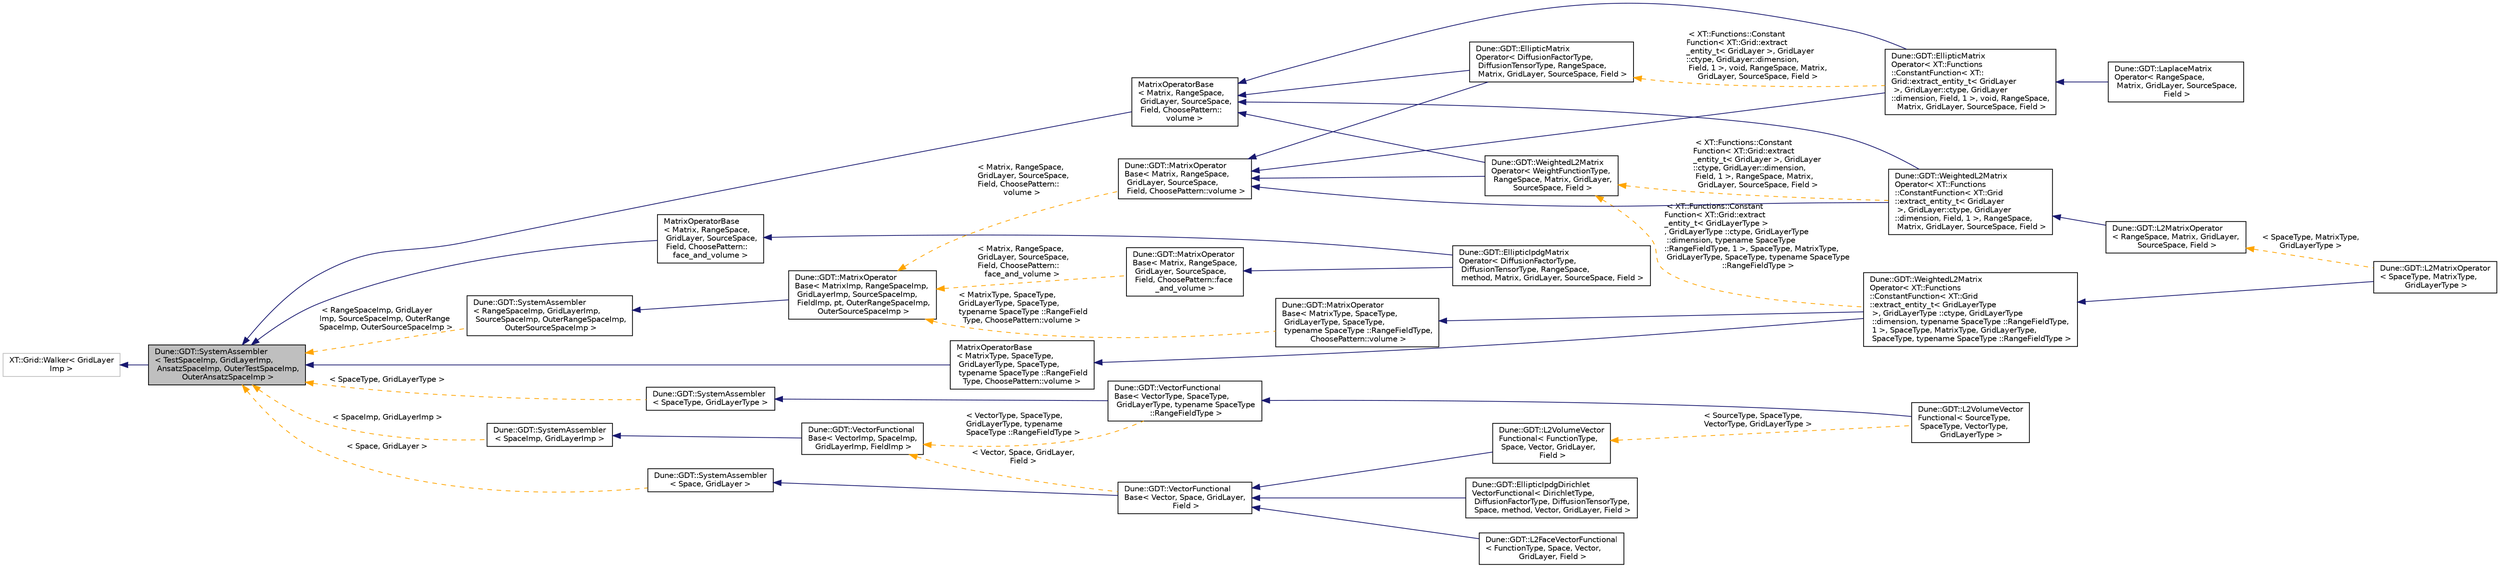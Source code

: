 digraph "Dune::GDT::SystemAssembler&lt; TestSpaceImp, GridLayerImp, AnsatzSpaceImp, OuterTestSpaceImp, OuterAnsatzSpaceImp &gt;"
{
  edge [fontname="Helvetica",fontsize="10",labelfontname="Helvetica",labelfontsize="10"];
  node [fontname="Helvetica",fontsize="10",shape=record];
  rankdir="LR";
  Node0 [label="Dune::GDT::SystemAssembler\l\< TestSpaceImp, GridLayerImp,\l AnsatzSpaceImp, OuterTestSpaceImp,\l OuterAnsatzSpaceImp \>",height=0.2,width=0.4,color="black", fillcolor="grey75", style="filled", fontcolor="black"];
  Node1 -> Node0 [dir="back",color="midnightblue",fontsize="10",style="solid",fontname="Helvetica"];
  Node1 [label="XT::Grid::Walker\< GridLayer\lImp \>",height=0.2,width=0.4,color="grey75", fillcolor="white", style="filled"];
  Node0 -> Node2 [dir="back",color="midnightblue",fontsize="10",style="solid",fontname="Helvetica"];
  Node2 [label="MatrixOperatorBase\l\< Matrix, RangeSpace,\l GridLayer, SourceSpace,\l Field, ChoosePattern::\lface_and_volume \>",height=0.2,width=0.4,color="black", fillcolor="white", style="filled",URL="$a01747.html"];
  Node2 -> Node3 [dir="back",color="midnightblue",fontsize="10",style="solid",fontname="Helvetica"];
  Node3 [label="Dune::GDT::EllipticIpdgMatrix\lOperator\< DiffusionFactorType,\l DiffusionTensorType, RangeSpace,\l method, Matrix, GridLayer, SourceSpace, Field \>",height=0.2,width=0.4,color="black", fillcolor="white", style="filled",URL="$a01795.html"];
  Node0 -> Node4 [dir="back",color="midnightblue",fontsize="10",style="solid",fontname="Helvetica"];
  Node4 [label="MatrixOperatorBase\l\< Matrix, RangeSpace,\l GridLayer, SourceSpace,\l Field, ChoosePattern::\lvolume \>",height=0.2,width=0.4,color="black", fillcolor="white", style="filled",URL="$a01747.html"];
  Node4 -> Node5 [dir="back",color="midnightblue",fontsize="10",style="solid",fontname="Helvetica"];
  Node5 [label="Dune::GDT::EllipticMatrix\lOperator\< DiffusionFactorType,\l DiffusionTensorType, RangeSpace,\l Matrix, GridLayer, SourceSpace, Field \>",height=0.2,width=0.4,color="black", fillcolor="white", style="filled",URL="$a01803.html"];
  Node5 -> Node6 [dir="back",color="orange",fontsize="10",style="dashed",label=" \< XT::Functions::Constant\lFunction\< XT::Grid::extract\l_entity_t\< GridLayer \>, GridLayer\l::ctype, GridLayer::dimension,\l Field, 1 \>, void, RangeSpace, Matrix,\l GridLayer, SourceSpace, Field \>" ,fontname="Helvetica"];
  Node6 [label="Dune::GDT::EllipticMatrix\lOperator\< XT::Functions\l::ConstantFunction\< XT::\lGrid::extract_entity_t\< GridLayer\l \>, GridLayer::ctype, GridLayer\l::dimension, Field, 1 \>, void, RangeSpace,\l Matrix, GridLayer, SourceSpace, Field \>",height=0.2,width=0.4,color="black", fillcolor="white", style="filled",URL="$a01803.html"];
  Node6 -> Node7 [dir="back",color="midnightblue",fontsize="10",style="solid",fontname="Helvetica"];
  Node7 [label="Dune::GDT::LaplaceMatrix\lOperator\< RangeSpace,\l Matrix, GridLayer, SourceSpace,\l Field \>",height=0.2,width=0.4,color="black", fillcolor="white", style="filled",URL="$a02159.html"];
  Node4 -> Node8 [dir="back",color="midnightblue",fontsize="10",style="solid",fontname="Helvetica"];
  Node8 [label="Dune::GDT::WeightedL2Matrix\lOperator\< WeightFunctionType,\l RangeSpace, Matrix, GridLayer,\l SourceSpace, Field \>",height=0.2,width=0.4,color="black", fillcolor="white", style="filled",URL="$a02187.html"];
  Node8 -> Node9 [dir="back",color="orange",fontsize="10",style="dashed",label=" \< XT::Functions::Constant\lFunction\< XT::Grid::extract\l_entity_t\< GridLayerType \>\l, GridLayerType ::ctype, GridLayerType\l ::dimension, typename SpaceType \l::RangeFieldType, 1 \>, SpaceType, MatrixType,\l GridLayerType, SpaceType, typename SpaceType\l ::RangeFieldType \>" ,fontname="Helvetica"];
  Node9 [label="Dune::GDT::WeightedL2Matrix\lOperator\< XT::Functions\l::ConstantFunction\< XT::Grid\l::extract_entity_t\< GridLayerType\l \>, GridLayerType ::ctype, GridLayerType\l ::dimension, typename SpaceType ::RangeFieldType,\l 1 \>, SpaceType, MatrixType, GridLayerType,\l SpaceType, typename SpaceType ::RangeFieldType \>",height=0.2,width=0.4,color="black", fillcolor="white", style="filled",URL="$a02187.html"];
  Node9 -> Node10 [dir="back",color="midnightblue",fontsize="10",style="solid",fontname="Helvetica"];
  Node10 [label="Dune::GDT::L2MatrixOperator\l\< SpaceType, MatrixType,\l GridLayerType \>",height=0.2,width=0.4,color="black", fillcolor="white", style="filled",URL="$a02135.html"];
  Node8 -> Node11 [dir="back",color="orange",fontsize="10",style="dashed",label=" \< XT::Functions::Constant\lFunction\< XT::Grid::extract\l_entity_t\< GridLayer \>, GridLayer\l::ctype, GridLayer::dimension,\l Field, 1 \>, RangeSpace, Matrix,\l GridLayer, SourceSpace, Field \>" ,fontname="Helvetica"];
  Node11 [label="Dune::GDT::WeightedL2Matrix\lOperator\< XT::Functions\l::ConstantFunction\< XT::Grid\l::extract_entity_t\< GridLayer\l \>, GridLayer::ctype, GridLayer\l::dimension, Field, 1 \>, RangeSpace,\l Matrix, GridLayer, SourceSpace, Field \>",height=0.2,width=0.4,color="black", fillcolor="white", style="filled",URL="$a02187.html"];
  Node11 -> Node12 [dir="back",color="midnightblue",fontsize="10",style="solid",fontname="Helvetica"];
  Node12 [label="Dune::GDT::L2MatrixOperator\l\< RangeSpace, Matrix, GridLayer,\l SourceSpace, Field \>",height=0.2,width=0.4,color="black", fillcolor="white", style="filled",URL="$a02135.html"];
  Node12 -> Node10 [dir="back",color="orange",fontsize="10",style="dashed",label=" \< SpaceType, MatrixType,\l GridLayerType \>" ,fontname="Helvetica"];
  Node4 -> Node6 [dir="back",color="midnightblue",fontsize="10",style="solid",fontname="Helvetica"];
  Node4 -> Node11 [dir="back",color="midnightblue",fontsize="10",style="solid",fontname="Helvetica"];
  Node0 -> Node13 [dir="back",color="midnightblue",fontsize="10",style="solid",fontname="Helvetica"];
  Node13 [label="MatrixOperatorBase\l\< MatrixType, SpaceType,\l GridLayerType, SpaceType,\l typename SpaceType ::RangeField\lType, ChoosePattern::volume \>",height=0.2,width=0.4,color="black", fillcolor="white", style="filled",URL="$a01747.html"];
  Node13 -> Node9 [dir="back",color="midnightblue",fontsize="10",style="solid",fontname="Helvetica"];
  Node0 -> Node14 [dir="back",color="orange",fontsize="10",style="dashed",label=" \< RangeSpaceImp, GridLayer\lImp, SourceSpaceImp, OuterRange\lSpaceImp, OuterSourceSpaceImp \>" ,fontname="Helvetica"];
  Node14 [label="Dune::GDT::SystemAssembler\l\< RangeSpaceImp, GridLayerImp,\l SourceSpaceImp, OuterRangeSpaceImp,\l OuterSourceSpaceImp \>",height=0.2,width=0.4,color="black", fillcolor="white", style="filled",URL="$a00835.html"];
  Node14 -> Node15 [dir="back",color="midnightblue",fontsize="10",style="solid",fontname="Helvetica"];
  Node15 [label="Dune::GDT::MatrixOperator\lBase\< MatrixImp, RangeSpaceImp,\l GridLayerImp, SourceSpaceImp,\l FieldImp, pt, OuterRangeSpaceImp,\l OuterSourceSpaceImp \>",height=0.2,width=0.4,color="black", fillcolor="white", style="filled",URL="$a01747.html"];
  Node15 -> Node16 [dir="back",color="orange",fontsize="10",style="dashed",label=" \< Matrix, RangeSpace,\l GridLayer, SourceSpace,\l Field, ChoosePattern::\lface_and_volume \>" ,fontname="Helvetica"];
  Node16 [label="Dune::GDT::MatrixOperator\lBase\< Matrix, RangeSpace,\l GridLayer, SourceSpace,\l Field, ChoosePattern::face\l_and_volume \>",height=0.2,width=0.4,color="black", fillcolor="white", style="filled",URL="$a01747.html"];
  Node16 -> Node3 [dir="back",color="midnightblue",fontsize="10",style="solid",fontname="Helvetica"];
  Node15 -> Node17 [dir="back",color="orange",fontsize="10",style="dashed",label=" \< MatrixType, SpaceType,\l GridLayerType, SpaceType,\l typename SpaceType ::RangeField\lType, ChoosePattern::volume \>" ,fontname="Helvetica"];
  Node17 [label="Dune::GDT::MatrixOperator\lBase\< MatrixType, SpaceType,\l GridLayerType, SpaceType,\l typename SpaceType ::RangeFieldType,\l ChoosePattern::volume \>",height=0.2,width=0.4,color="black", fillcolor="white", style="filled",URL="$a01747.html"];
  Node17 -> Node9 [dir="back",color="midnightblue",fontsize="10",style="solid",fontname="Helvetica"];
  Node15 -> Node18 [dir="back",color="orange",fontsize="10",style="dashed",label=" \< Matrix, RangeSpace,\l GridLayer, SourceSpace,\l Field, ChoosePattern::\lvolume \>" ,fontname="Helvetica"];
  Node18 [label="Dune::GDT::MatrixOperator\lBase\< Matrix, RangeSpace,\l GridLayer, SourceSpace,\l Field, ChoosePattern::volume \>",height=0.2,width=0.4,color="black", fillcolor="white", style="filled",URL="$a01747.html"];
  Node18 -> Node5 [dir="back",color="midnightblue",fontsize="10",style="solid",fontname="Helvetica"];
  Node18 -> Node8 [dir="back",color="midnightblue",fontsize="10",style="solid",fontname="Helvetica"];
  Node18 -> Node6 [dir="back",color="midnightblue",fontsize="10",style="solid",fontname="Helvetica"];
  Node18 -> Node11 [dir="back",color="midnightblue",fontsize="10",style="solid",fontname="Helvetica"];
  Node0 -> Node19 [dir="back",color="orange",fontsize="10",style="dashed",label=" \< Space, GridLayer \>" ,fontname="Helvetica"];
  Node19 [label="Dune::GDT::SystemAssembler\l\< Space, GridLayer \>",height=0.2,width=0.4,color="black", fillcolor="white", style="filled",URL="$a00835.html"];
  Node19 -> Node20 [dir="back",color="midnightblue",fontsize="10",style="solid",fontname="Helvetica"];
  Node20 [label="Dune::GDT::VectorFunctional\lBase\< Vector, Space, GridLayer,\l Field \>",height=0.2,width=0.4,color="black", fillcolor="white", style="filled",URL="$a01039.html"];
  Node20 -> Node21 [dir="back",color="midnightblue",fontsize="10",style="solid",fontname="Helvetica"];
  Node21 [label="Dune::GDT::EllipticIpdgDirichlet\lVectorFunctional\< DirichletType,\l DiffusionFactorType, DiffusionTensorType,\l Space, method, Vector, GridLayer, Field \>",height=0.2,width=0.4,color="black", fillcolor="white", style="filled",URL="$a01047.html"];
  Node20 -> Node22 [dir="back",color="midnightblue",fontsize="10",style="solid",fontname="Helvetica"];
  Node22 [label="Dune::GDT::L2FaceVectorFunctional\l\< FunctionType, Space, Vector,\l GridLayer, Field \>",height=0.2,width=0.4,color="black", fillcolor="white", style="filled",URL="$a01059.html"];
  Node20 -> Node23 [dir="back",color="midnightblue",fontsize="10",style="solid",fontname="Helvetica"];
  Node23 [label="Dune::GDT::L2VolumeVector\lFunctional\< FunctionType,\l Space, Vector, GridLayer,\l Field \>",height=0.2,width=0.4,color="black", fillcolor="white", style="filled",URL="$a01055.html"];
  Node23 -> Node24 [dir="back",color="orange",fontsize="10",style="dashed",label=" \< SourceType, SpaceType,\l VectorType, GridLayerType \>" ,fontname="Helvetica"];
  Node24 [label="Dune::GDT::L2VolumeVector\lFunctional\< SourceType,\l SpaceType, VectorType,\l GridLayerType \>",height=0.2,width=0.4,color="black", fillcolor="white", style="filled",URL="$a01055.html"];
  Node0 -> Node25 [dir="back",color="orange",fontsize="10",style="dashed",label=" \< SpaceType, GridLayerType \>" ,fontname="Helvetica"];
  Node25 [label="Dune::GDT::SystemAssembler\l\< SpaceType, GridLayerType \>",height=0.2,width=0.4,color="black", fillcolor="white", style="filled",URL="$a00835.html"];
  Node25 -> Node26 [dir="back",color="midnightblue",fontsize="10",style="solid",fontname="Helvetica"];
  Node26 [label="Dune::GDT::VectorFunctional\lBase\< VectorType, SpaceType,\l GridLayerType, typename SpaceType\l ::RangeFieldType \>",height=0.2,width=0.4,color="black", fillcolor="white", style="filled",URL="$a01039.html"];
  Node26 -> Node24 [dir="back",color="midnightblue",fontsize="10",style="solid",fontname="Helvetica"];
  Node0 -> Node27 [dir="back",color="orange",fontsize="10",style="dashed",label=" \< SpaceImp, GridLayerImp \>" ,fontname="Helvetica"];
  Node27 [label="Dune::GDT::SystemAssembler\l\< SpaceImp, GridLayerImp \>",height=0.2,width=0.4,color="black", fillcolor="white", style="filled",URL="$a00835.html"];
  Node27 -> Node28 [dir="back",color="midnightblue",fontsize="10",style="solid",fontname="Helvetica"];
  Node28 [label="Dune::GDT::VectorFunctional\lBase\< VectorImp, SpaceImp,\l GridLayerImp, FieldImp \>",height=0.2,width=0.4,color="black", fillcolor="white", style="filled",URL="$a01039.html"];
  Node28 -> Node26 [dir="back",color="orange",fontsize="10",style="dashed",label=" \< VectorType, SpaceType,\l GridLayerType, typename\l SpaceType ::RangeFieldType \>" ,fontname="Helvetica"];
  Node28 -> Node20 [dir="back",color="orange",fontsize="10",style="dashed",label=" \< Vector, Space, GridLayer,\l Field \>" ,fontname="Helvetica"];
}
